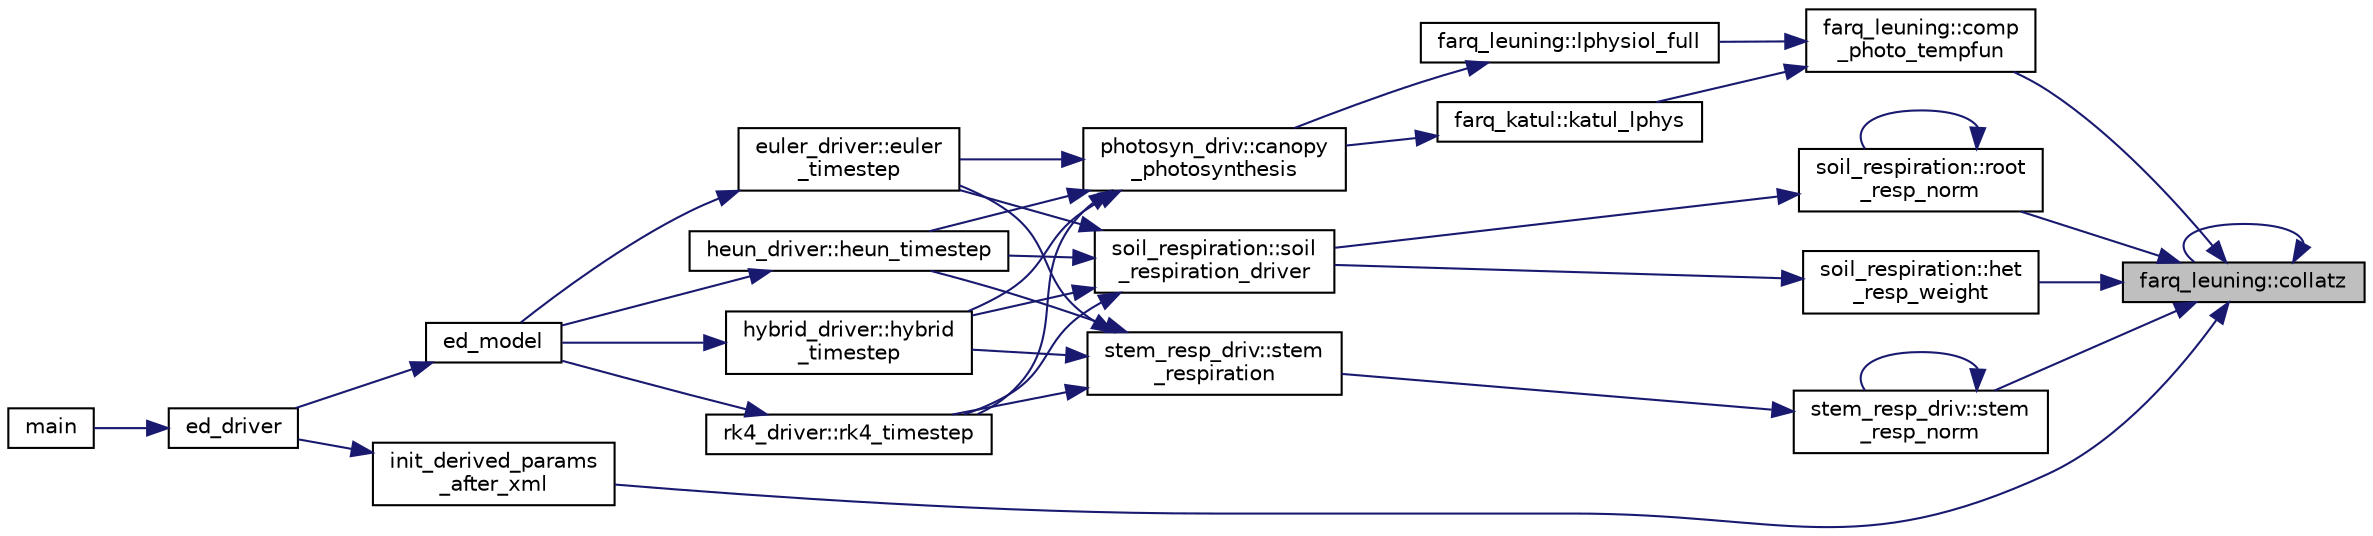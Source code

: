 digraph "farq_leuning::collatz"
{
 // LATEX_PDF_SIZE
  edge [fontname="Helvetica",fontsize="10",labelfontname="Helvetica",labelfontsize="10"];
  node [fontname="Helvetica",fontsize="10",shape=record];
  rankdir="RL";
  Node1 [label="farq_leuning::collatz",height=0.2,width=0.4,color="black", fillcolor="grey75", style="filled", fontcolor="black",tooltip=" "];
  Node1 -> Node1 [dir="back",color="midnightblue",fontsize="10",style="solid",fontname="Helvetica"];
  Node1 -> Node2 [dir="back",color="midnightblue",fontsize="10",style="solid",fontname="Helvetica"];
  Node2 [label="farq_leuning::comp\l_photo_tempfun",height=0.2,width=0.4,color="black", fillcolor="white", style="filled",URL="$namespacefarq__leuning.html#ac0af16f48d8d13964a846372ab439de3",tooltip=" "];
  Node2 -> Node3 [dir="back",color="midnightblue",fontsize="10",style="solid",fontname="Helvetica"];
  Node3 [label="farq_katul::katul_lphys",height=0.2,width=0.4,color="black", fillcolor="white", style="filled",URL="$namespacefarq__katul.html#aca5faf9bb74a3aec28ae4439e5a41fb8",tooltip="Main driver to calculate Farquhar-Katul photosynthesis system. Alternative to lphysio_full in farq_le..."];
  Node3 -> Node4 [dir="back",color="midnightblue",fontsize="10",style="solid",fontname="Helvetica"];
  Node4 [label="photosyn_driv::canopy\l_photosynthesis",height=0.2,width=0.4,color="black", fillcolor="white", style="filled",URL="$namespacephotosyn__driv.html#aa13393b717dc9eb128ecd16b900d696b",tooltip="This subroutine will control the photosynthesis scheme (Farquar and Leuning). This is called every st..."];
  Node4 -> Node5 [dir="back",color="midnightblue",fontsize="10",style="solid",fontname="Helvetica"];
  Node5 [label="euler_driver::euler\l_timestep",height=0.2,width=0.4,color="black", fillcolor="white", style="filled",URL="$namespaceeuler__driver.html#a55664cda4554324c478d426edcc090ba",tooltip=" "];
  Node5 -> Node6 [dir="back",color="midnightblue",fontsize="10",style="solid",fontname="Helvetica"];
  Node6 [label="ed_model",height=0.2,width=0.4,color="black", fillcolor="white", style="filled",URL="$ed__model_8_f90.html#a9804b9ca3fcb1b4e17171d786d50c32c",tooltip="Begins, updates, and outputs results from ecosystem simulation."];
  Node6 -> Node7 [dir="back",color="midnightblue",fontsize="10",style="solid",fontname="Helvetica"];
  Node7 [label="ed_driver",height=0.2,width=0.4,color="black", fillcolor="white", style="filled",URL="$ed__driver_8_f90.html#a5706bd8bee60960fe8166de1870e47da",tooltip=" "];
  Node7 -> Node8 [dir="back",color="midnightblue",fontsize="10",style="solid",fontname="Helvetica"];
  Node8 [label="main",height=0.2,width=0.4,color="black", fillcolor="white", style="filled",URL="$edmain_8_f90.html#a8ec2266d83cd6c0b762cbcbc92c0af3d",tooltip=" "];
  Node4 -> Node9 [dir="back",color="midnightblue",fontsize="10",style="solid",fontname="Helvetica"];
  Node9 [label="heun_driver::heun_timestep",height=0.2,width=0.4,color="black", fillcolor="white", style="filled",URL="$namespaceheun__driver.html#afef0343ba81822423a4a5ebfa053686a",tooltip=" "];
  Node9 -> Node6 [dir="back",color="midnightblue",fontsize="10",style="solid",fontname="Helvetica"];
  Node4 -> Node10 [dir="back",color="midnightblue",fontsize="10",style="solid",fontname="Helvetica"];
  Node10 [label="hybrid_driver::hybrid\l_timestep",height=0.2,width=0.4,color="black", fillcolor="white", style="filled",URL="$namespacehybrid__driver.html#a579b44c8008742b4e1728108d2c7b0d3",tooltip=" "];
  Node10 -> Node6 [dir="back",color="midnightblue",fontsize="10",style="solid",fontname="Helvetica"];
  Node4 -> Node11 [dir="back",color="midnightblue",fontsize="10",style="solid",fontname="Helvetica"];
  Node11 [label="rk4_driver::rk4_timestep",height=0.2,width=0.4,color="black", fillcolor="white", style="filled",URL="$namespacerk4__driver.html#abf8bd20405c7ed6a7bab3bdb18d8de87",tooltip=" "];
  Node11 -> Node6 [dir="back",color="midnightblue",fontsize="10",style="solid",fontname="Helvetica"];
  Node2 -> Node12 [dir="back",color="midnightblue",fontsize="10",style="solid",fontname="Helvetica"];
  Node12 [label="farq_leuning::lphysiol_full",height=0.2,width=0.4,color="black", fillcolor="white", style="filled",URL="$namespacefarq__leuning.html#a89e869a787663ccf1ad028aa9fecd082",tooltip=" "];
  Node12 -> Node4 [dir="back",color="midnightblue",fontsize="10",style="solid",fontname="Helvetica"];
  Node1 -> Node13 [dir="back",color="midnightblue",fontsize="10",style="solid",fontname="Helvetica"];
  Node13 [label="soil_respiration::het\l_resp_weight",height=0.2,width=0.4,color="black", fillcolor="white", style="filled",URL="$namespacesoil__respiration.html#a5b80f3483c45a1b420ba6e9f27c7314b",tooltip=" "];
  Node13 -> Node14 [dir="back",color="midnightblue",fontsize="10",style="solid",fontname="Helvetica"];
  Node14 [label="soil_respiration::soil\l_respiration_driver",height=0.2,width=0.4,color="black", fillcolor="white", style="filled",URL="$namespacesoil__respiration.html#a5cb8a973530e6271369890f2f44b81ec",tooltip=" "];
  Node14 -> Node5 [dir="back",color="midnightblue",fontsize="10",style="solid",fontname="Helvetica"];
  Node14 -> Node9 [dir="back",color="midnightblue",fontsize="10",style="solid",fontname="Helvetica"];
  Node14 -> Node10 [dir="back",color="midnightblue",fontsize="10",style="solid",fontname="Helvetica"];
  Node14 -> Node11 [dir="back",color="midnightblue",fontsize="10",style="solid",fontname="Helvetica"];
  Node1 -> Node15 [dir="back",color="midnightblue",fontsize="10",style="solid",fontname="Helvetica"];
  Node15 [label="init_derived_params\l_after_xml",height=0.2,width=0.4,color="black", fillcolor="white", style="filled",URL="$ed__params_8f90.html#a5fa763d7d9e8ea710e1c25cc42ccd12a",tooltip=" "];
  Node15 -> Node7 [dir="back",color="midnightblue",fontsize="10",style="solid",fontname="Helvetica"];
  Node1 -> Node16 [dir="back",color="midnightblue",fontsize="10",style="solid",fontname="Helvetica"];
  Node16 [label="soil_respiration::root\l_resp_norm",height=0.2,width=0.4,color="black", fillcolor="white", style="filled",URL="$namespacesoil__respiration.html#a594496a115df4c5bed4c870771dc534f",tooltip=" "];
  Node16 -> Node16 [dir="back",color="midnightblue",fontsize="10",style="solid",fontname="Helvetica"];
  Node16 -> Node14 [dir="back",color="midnightblue",fontsize="10",style="solid",fontname="Helvetica"];
  Node1 -> Node17 [dir="back",color="midnightblue",fontsize="10",style="solid",fontname="Helvetica"];
  Node17 [label="stem_resp_driv::stem\l_resp_norm",height=0.2,width=0.4,color="black", fillcolor="white", style="filled",URL="$namespacestem__resp__driv.html#a0ac6dca96ffdd9052dba319fea2492b8",tooltip=" "];
  Node17 -> Node17 [dir="back",color="midnightblue",fontsize="10",style="solid",fontname="Helvetica"];
  Node17 -> Node18 [dir="back",color="midnightblue",fontsize="10",style="solid",fontname="Helvetica"];
  Node18 [label="stem_resp_driv::stem\l_respiration",height=0.2,width=0.4,color="black", fillcolor="white", style="filled",URL="$namespacestem__resp__driv.html#aa7e95f2e76820c6039b8e70810f7f704",tooltip=" "];
  Node18 -> Node5 [dir="back",color="midnightblue",fontsize="10",style="solid",fontname="Helvetica"];
  Node18 -> Node9 [dir="back",color="midnightblue",fontsize="10",style="solid",fontname="Helvetica"];
  Node18 -> Node10 [dir="back",color="midnightblue",fontsize="10",style="solid",fontname="Helvetica"];
  Node18 -> Node11 [dir="back",color="midnightblue",fontsize="10",style="solid",fontname="Helvetica"];
}
